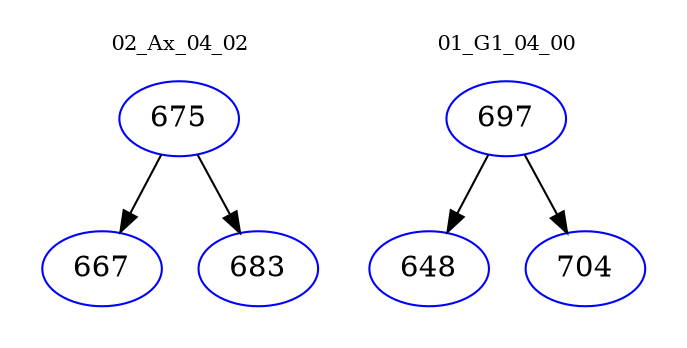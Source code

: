 digraph{
subgraph cluster_0 {
color = white
label = "02_Ax_04_02";
fontsize=10;
T0_675 [label="675", color="blue"]
T0_675 -> T0_667 [color="black"]
T0_667 [label="667", color="blue"]
T0_675 -> T0_683 [color="black"]
T0_683 [label="683", color="blue"]
}
subgraph cluster_1 {
color = white
label = "01_G1_04_00";
fontsize=10;
T1_697 [label="697", color="blue"]
T1_697 -> T1_648 [color="black"]
T1_648 [label="648", color="blue"]
T1_697 -> T1_704 [color="black"]
T1_704 [label="704", color="blue"]
}
}
